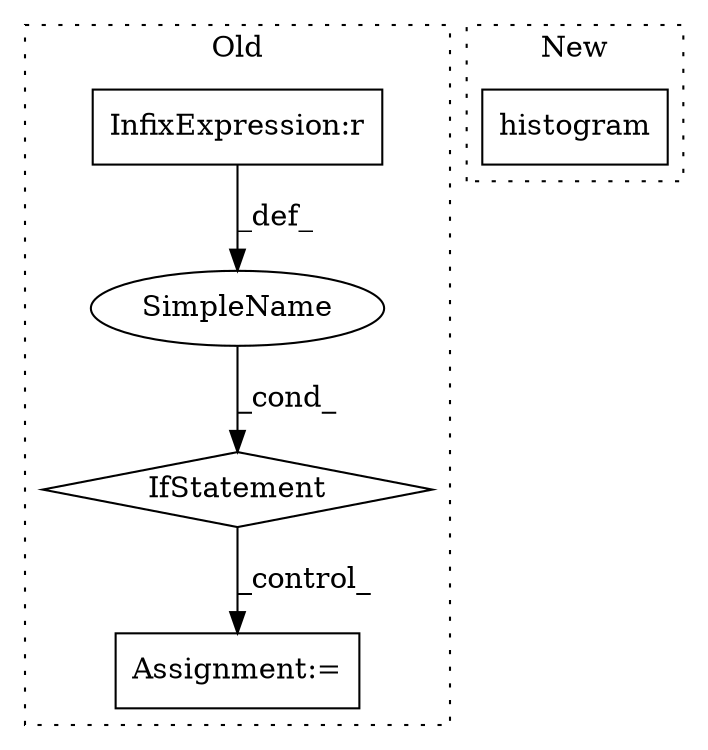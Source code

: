digraph G {
subgraph cluster0 {
1 [label="IfStatement" a="25" s="1510,1531" l="4,2" shape="diamond"];
3 [label="SimpleName" a="42" s="" l="" shape="ellipse"];
4 [label="Assignment:=" a="7" s="1594" l="1" shape="box"];
5 [label="InfixExpression:r" a="27" s="1527" l="3" shape="box"];
label = "Old";
style="dotted";
}
subgraph cluster1 {
2 [label="histogram" a="32" s="742,800" l="10,2" shape="box"];
label = "New";
style="dotted";
}
1 -> 4 [label="_control_"];
3 -> 1 [label="_cond_"];
5 -> 3 [label="_def_"];
}
